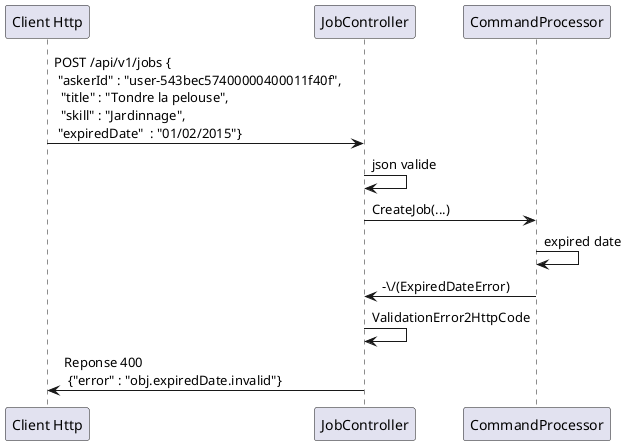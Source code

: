 @startuml

participant "Client Http"
participant JobController
participant CommandProcessor

"Client Http"-> JobController : POST /api/v1/jobs {\n "askerId" : "user-543bec57400000400011f40f",  \n  "title" : "Tondre la pelouse", \n  "skill" : "Jardinnage",\n "expiredDate"  : "01/02/2015"}

JobController->JobController : json valide
JobController->CommandProcessor : CreateJob(...)
CommandProcessor -> CommandProcessor:  expired date
CommandProcessor -> JobController : -\/(ExpiredDateError)
JobController -> JobController : ValidationError2HttpCode
JobController -> "Client Http" : Reponse 400  \n {"error" : "obj.expiredDate.invalid"}

@enduml